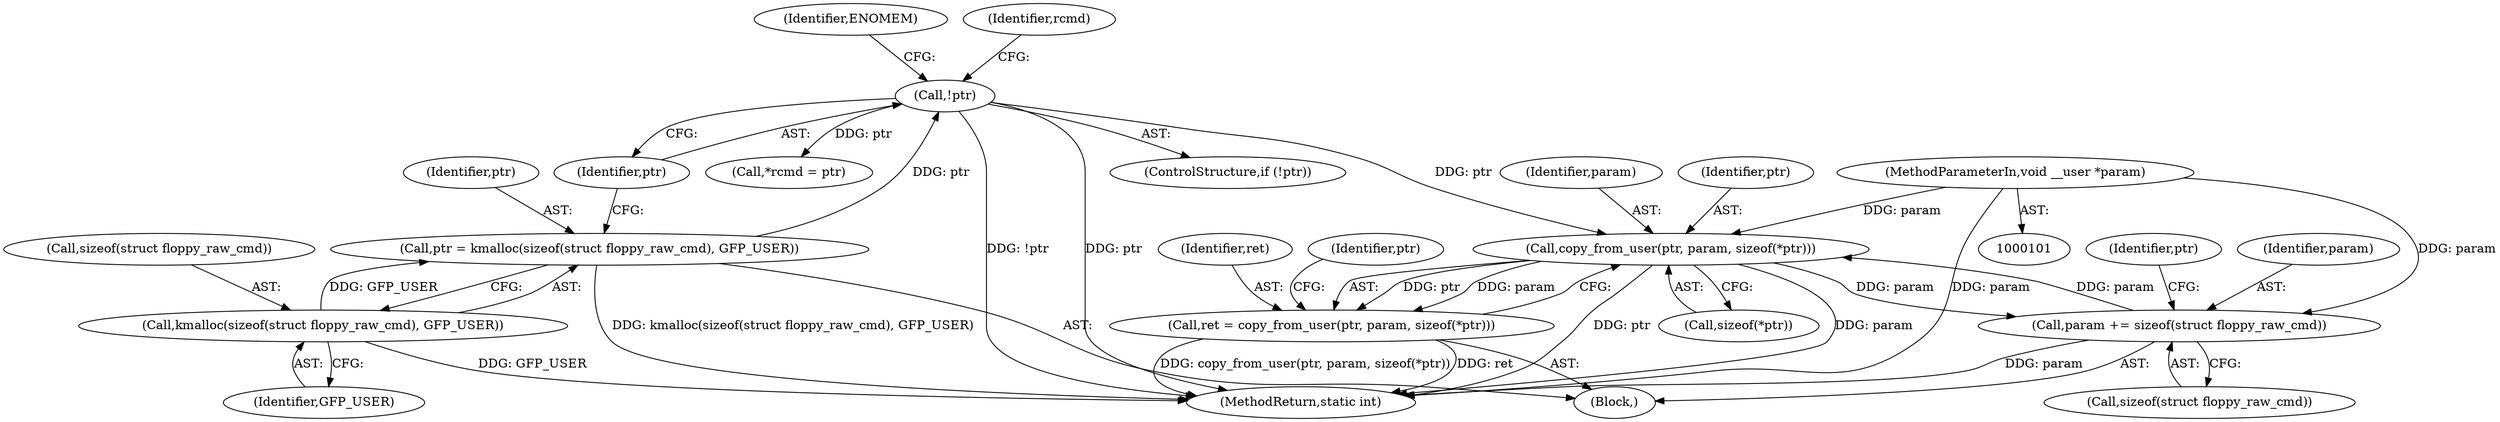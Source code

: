 digraph "0_linux_ef87dbe7614341c2e7bfe8d32fcb7028cc97442c@API" {
"1000132" [label="(Call,copy_from_user(ptr, param, sizeof(*ptr)))"];
"1000121" [label="(Call,!ptr)"];
"1000114" [label="(Call,ptr = kmalloc(sizeof(struct floppy_raw_cmd), GFP_USER))"];
"1000116" [label="(Call,kmalloc(sizeof(struct floppy_raw_cmd), GFP_USER))"];
"1000158" [label="(Call,param += sizeof(struct floppy_raw_cmd))"];
"1000132" [label="(Call,copy_from_user(ptr, param, sizeof(*ptr)))"];
"1000103" [label="(MethodParameterIn,void __user *param)"];
"1000130" [label="(Call,ret = copy_from_user(ptr, param, sizeof(*ptr)))"];
"1000158" [label="(Call,param += sizeof(struct floppy_raw_cmd))"];
"1000115" [label="(Identifier,ptr)"];
"1000126" [label="(Call,*rcmd = ptr)"];
"1000122" [label="(Identifier,ptr)"];
"1000130" [label="(Call,ret = copy_from_user(ptr, param, sizeof(*ptr)))"];
"1000134" [label="(Identifier,param)"];
"1000165" [label="(Identifier,ptr)"];
"1000287" [label="(MethodReturn,static int)"];
"1000140" [label="(Identifier,ptr)"];
"1000135" [label="(Call,sizeof(*ptr))"];
"1000125" [label="(Identifier,ENOMEM)"];
"1000116" [label="(Call,kmalloc(sizeof(struct floppy_raw_cmd), GFP_USER))"];
"1000121" [label="(Call,!ptr)"];
"1000105" [label="(Block,)"];
"1000133" [label="(Identifier,ptr)"];
"1000120" [label="(ControlStructure,if (!ptr))"];
"1000114" [label="(Call,ptr = kmalloc(sizeof(struct floppy_raw_cmd), GFP_USER))"];
"1000159" [label="(Identifier,param)"];
"1000103" [label="(MethodParameterIn,void __user *param)"];
"1000117" [label="(Call,sizeof(struct floppy_raw_cmd))"];
"1000119" [label="(Identifier,GFP_USER)"];
"1000132" [label="(Call,copy_from_user(ptr, param, sizeof(*ptr)))"];
"1000128" [label="(Identifier,rcmd)"];
"1000131" [label="(Identifier,ret)"];
"1000160" [label="(Call,sizeof(struct floppy_raw_cmd))"];
"1000132" -> "1000130"  [label="AST: "];
"1000132" -> "1000135"  [label="CFG: "];
"1000133" -> "1000132"  [label="AST: "];
"1000134" -> "1000132"  [label="AST: "];
"1000135" -> "1000132"  [label="AST: "];
"1000130" -> "1000132"  [label="CFG: "];
"1000132" -> "1000287"  [label="DDG: param"];
"1000132" -> "1000287"  [label="DDG: ptr"];
"1000132" -> "1000130"  [label="DDG: ptr"];
"1000132" -> "1000130"  [label="DDG: param"];
"1000121" -> "1000132"  [label="DDG: ptr"];
"1000158" -> "1000132"  [label="DDG: param"];
"1000103" -> "1000132"  [label="DDG: param"];
"1000132" -> "1000158"  [label="DDG: param"];
"1000121" -> "1000120"  [label="AST: "];
"1000121" -> "1000122"  [label="CFG: "];
"1000122" -> "1000121"  [label="AST: "];
"1000125" -> "1000121"  [label="CFG: "];
"1000128" -> "1000121"  [label="CFG: "];
"1000121" -> "1000287"  [label="DDG: !ptr"];
"1000121" -> "1000287"  [label="DDG: ptr"];
"1000114" -> "1000121"  [label="DDG: ptr"];
"1000121" -> "1000126"  [label="DDG: ptr"];
"1000114" -> "1000105"  [label="AST: "];
"1000114" -> "1000116"  [label="CFG: "];
"1000115" -> "1000114"  [label="AST: "];
"1000116" -> "1000114"  [label="AST: "];
"1000122" -> "1000114"  [label="CFG: "];
"1000114" -> "1000287"  [label="DDG: kmalloc(sizeof(struct floppy_raw_cmd), GFP_USER)"];
"1000116" -> "1000114"  [label="DDG: GFP_USER"];
"1000116" -> "1000119"  [label="CFG: "];
"1000117" -> "1000116"  [label="AST: "];
"1000119" -> "1000116"  [label="AST: "];
"1000116" -> "1000287"  [label="DDG: GFP_USER"];
"1000158" -> "1000105"  [label="AST: "];
"1000158" -> "1000160"  [label="CFG: "];
"1000159" -> "1000158"  [label="AST: "];
"1000160" -> "1000158"  [label="AST: "];
"1000165" -> "1000158"  [label="CFG: "];
"1000158" -> "1000287"  [label="DDG: param"];
"1000103" -> "1000158"  [label="DDG: param"];
"1000103" -> "1000101"  [label="AST: "];
"1000103" -> "1000287"  [label="DDG: param"];
"1000130" -> "1000105"  [label="AST: "];
"1000131" -> "1000130"  [label="AST: "];
"1000140" -> "1000130"  [label="CFG: "];
"1000130" -> "1000287"  [label="DDG: copy_from_user(ptr, param, sizeof(*ptr))"];
"1000130" -> "1000287"  [label="DDG: ret"];
}
